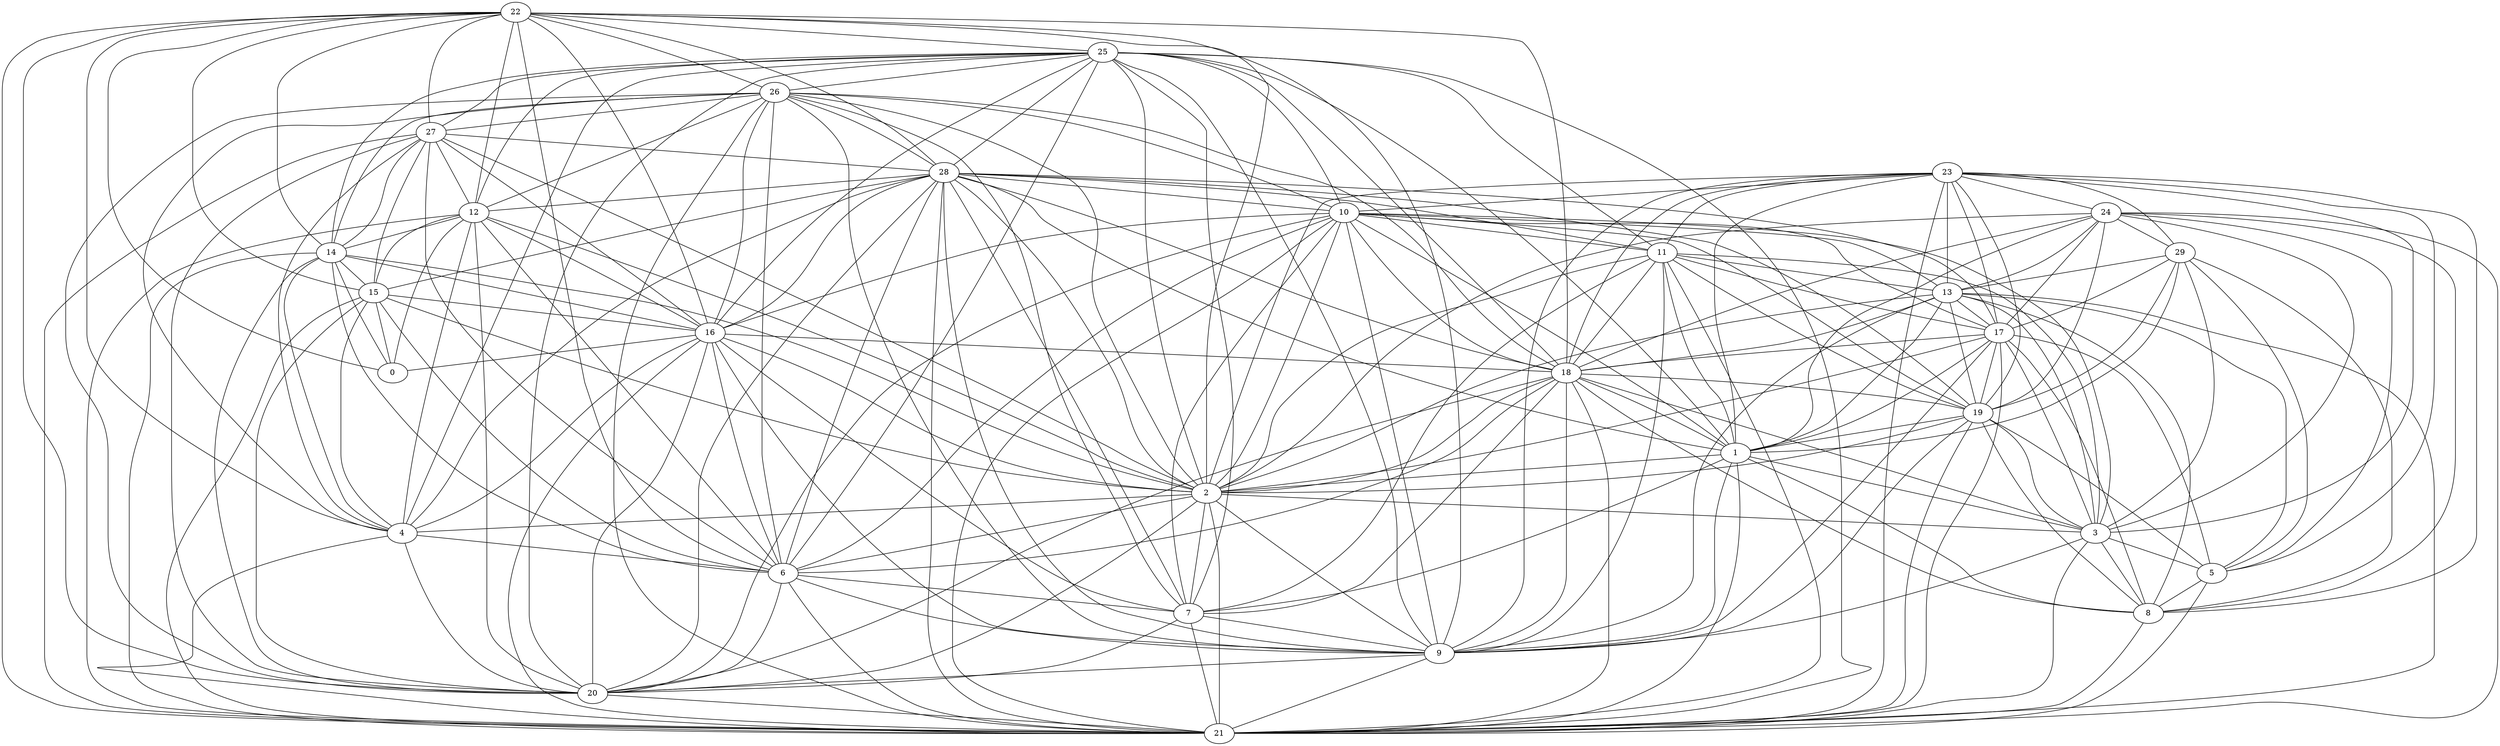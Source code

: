 graph G{
22--0;
22--2;
22--4;
22--6;
22--9;
22--12;
22--14;
22--15;
22--16;
22--18;
22--20;
22--21;
22--25;
22--26;
22--27;
22--28;
23--1;
23--2;
23--3;
23--5;
23--8;
23--9;
23--10;
23--11;
23--13;
23--17;
23--18;
23--19;
23--21;
23--24;
23--29;
24--1;
24--2;
24--3;
24--5;
24--8;
24--13;
24--17;
24--18;
24--19;
24--21;
24--29;
25--1;
25--2;
25--4;
25--6;
25--7;
25--9;
25--10;
25--11;
25--12;
25--14;
25--16;
25--18;
25--20;
25--21;
25--26;
25--27;
25--28;
26--2;
26--4;
26--6;
26--7;
26--9;
26--10;
26--12;
26--14;
26--16;
26--18;
26--20;
26--21;
26--27;
26--28;
27--2;
27--4;
27--6;
27--12;
27--14;
27--15;
27--16;
27--20;
27--21;
27--28;
28--1;
28--2;
28--4;
28--6;
28--7;
28--9;
28--10;
28--11;
28--12;
28--15;
28--16;
28--17;
28--18;
28--19;
28--20;
28--21;
29--1;
29--3;
29--5;
29--8;
29--13;
29--17;
29--19;
10--1;
10--2;
10--3;
10--6;
10--7;
10--9;
10--11;
10--13;
10--16;
10--17;
10--18;
10--19;
10--20;
10--21;
11--1;
11--2;
11--3;
11--7;
11--9;
11--13;
11--17;
11--18;
11--19;
11--21;
12--0;
12--2;
12--4;
12--6;
12--14;
12--15;
12--16;
12--20;
12--21;
13--1;
13--2;
13--3;
13--5;
13--8;
13--9;
13--17;
13--18;
13--19;
13--21;
14--0;
14--2;
14--4;
14--6;
14--15;
14--16;
14--20;
14--21;
15--0;
15--2;
15--4;
15--6;
15--16;
15--20;
15--21;
16--0;
16--2;
16--4;
16--6;
16--7;
16--9;
16--18;
16--20;
16--21;
17--1;
17--2;
17--3;
17--5;
17--8;
17--9;
17--18;
17--19;
17--21;
18--1;
18--2;
18--3;
18--6;
18--7;
18--8;
18--9;
18--19;
18--20;
18--21;
19--1;
19--2;
19--3;
19--5;
19--8;
19--9;
19--21;
1--2;
1--3;
1--7;
1--8;
1--9;
1--21;
2--3;
2--4;
2--6;
2--7;
2--9;
2--20;
2--21;
3--5;
3--8;
3--9;
3--21;
4--6;
4--20;
4--21;
5--8;
5--21;
6--7;
6--9;
6--20;
6--21;
7--9;
7--20;
7--21;
8--21;
9--20;
9--21;
20--21;
}